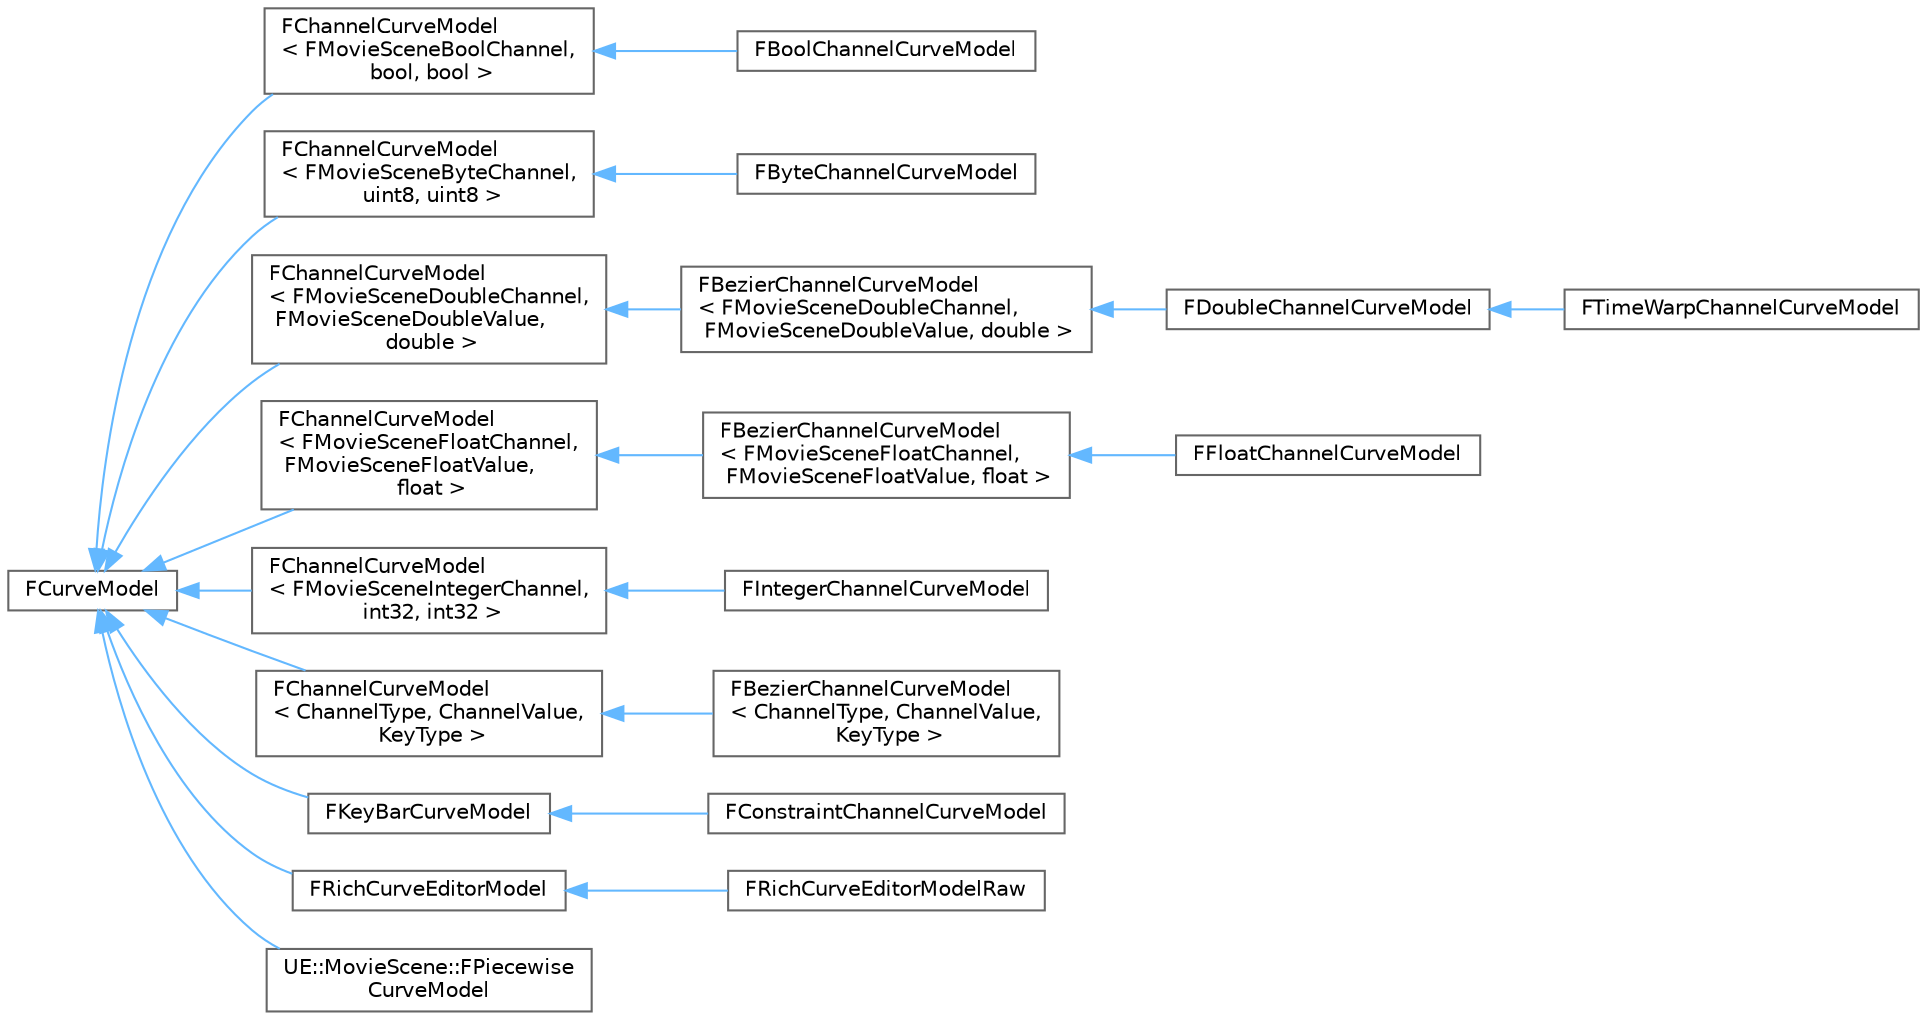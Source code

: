 digraph "Graphical Class Hierarchy"
{
 // INTERACTIVE_SVG=YES
 // LATEX_PDF_SIZE
  bgcolor="transparent";
  edge [fontname=Helvetica,fontsize=10,labelfontname=Helvetica,labelfontsize=10];
  node [fontname=Helvetica,fontsize=10,shape=box,height=0.2,width=0.4];
  rankdir="LR";
  Node0 [id="Node000000",label="FCurveModel",height=0.2,width=0.4,color="grey40", fillcolor="white", style="filled",URL="$d1/dd0/classFCurveModel.html",tooltip="Class that models an underlying curve data structure through a generic abstraction that the curve edi..."];
  Node0 -> Node1 [id="edge3665_Node000000_Node000001",dir="back",color="steelblue1",style="solid",tooltip=" "];
  Node1 [id="Node000001",label="FChannelCurveModel\l\< FMovieSceneBoolChannel,\l bool, bool \>",height=0.2,width=0.4,color="grey40", fillcolor="white", style="filled",URL="$d3/d34/classFChannelCurveModel.html",tooltip=" "];
  Node1 -> Node2 [id="edge3666_Node000001_Node000002",dir="back",color="steelblue1",style="solid",tooltip=" "];
  Node2 [id="Node000002",label="FBoolChannelCurveModel",height=0.2,width=0.4,color="grey40", fillcolor="white", style="filled",URL="$dd/d4b/classFBoolChannelCurveModel.html",tooltip=" "];
  Node0 -> Node3 [id="edge3667_Node000000_Node000003",dir="back",color="steelblue1",style="solid",tooltip=" "];
  Node3 [id="Node000003",label="FChannelCurveModel\l\< FMovieSceneByteChannel,\l uint8, uint8 \>",height=0.2,width=0.4,color="grey40", fillcolor="white", style="filled",URL="$d3/d34/classFChannelCurveModel.html",tooltip=" "];
  Node3 -> Node4 [id="edge3668_Node000003_Node000004",dir="back",color="steelblue1",style="solid",tooltip=" "];
  Node4 [id="Node000004",label="FByteChannelCurveModel",height=0.2,width=0.4,color="grey40", fillcolor="white", style="filled",URL="$de/d96/classFByteChannelCurveModel.html",tooltip=" "];
  Node0 -> Node5 [id="edge3669_Node000000_Node000005",dir="back",color="steelblue1",style="solid",tooltip=" "];
  Node5 [id="Node000005",label="FChannelCurveModel\l\< FMovieSceneDoubleChannel,\l FMovieSceneDoubleValue,\l double \>",height=0.2,width=0.4,color="grey40", fillcolor="white", style="filled",URL="$d3/d34/classFChannelCurveModel.html",tooltip=" "];
  Node5 -> Node6 [id="edge3670_Node000005_Node000006",dir="back",color="steelblue1",style="solid",tooltip=" "];
  Node6 [id="Node000006",label="FBezierChannelCurveModel\l\< FMovieSceneDoubleChannel,\l FMovieSceneDoubleValue, double \>",height=0.2,width=0.4,color="grey40", fillcolor="white", style="filled",URL="$d2/d8b/classFBezierChannelCurveModel.html",tooltip=" "];
  Node6 -> Node7 [id="edge3671_Node000006_Node000007",dir="back",color="steelblue1",style="solid",tooltip=" "];
  Node7 [id="Node000007",label="FDoubleChannelCurveModel",height=0.2,width=0.4,color="grey40", fillcolor="white", style="filled",URL="$d0/def/classFDoubleChannelCurveModel.html",tooltip=" "];
  Node7 -> Node8 [id="edge3672_Node000007_Node000008",dir="back",color="steelblue1",style="solid",tooltip=" "];
  Node8 [id="Node000008",label="FTimeWarpChannelCurveModel",height=0.2,width=0.4,color="grey40", fillcolor="white", style="filled",URL="$d1/d38/classFTimeWarpChannelCurveModel.html",tooltip=" "];
  Node0 -> Node9 [id="edge3673_Node000000_Node000009",dir="back",color="steelblue1",style="solid",tooltip=" "];
  Node9 [id="Node000009",label="FChannelCurveModel\l\< FMovieSceneFloatChannel,\l FMovieSceneFloatValue,\l float \>",height=0.2,width=0.4,color="grey40", fillcolor="white", style="filled",URL="$d3/d34/classFChannelCurveModel.html",tooltip=" "];
  Node9 -> Node10 [id="edge3674_Node000009_Node000010",dir="back",color="steelblue1",style="solid",tooltip=" "];
  Node10 [id="Node000010",label="FBezierChannelCurveModel\l\< FMovieSceneFloatChannel,\l FMovieSceneFloatValue, float \>",height=0.2,width=0.4,color="grey40", fillcolor="white", style="filled",URL="$d2/d8b/classFBezierChannelCurveModel.html",tooltip=" "];
  Node10 -> Node11 [id="edge3675_Node000010_Node000011",dir="back",color="steelblue1",style="solid",tooltip=" "];
  Node11 [id="Node000011",label="FFloatChannelCurveModel",height=0.2,width=0.4,color="grey40", fillcolor="white", style="filled",URL="$d4/d57/classFFloatChannelCurveModel.html",tooltip=" "];
  Node0 -> Node12 [id="edge3676_Node000000_Node000012",dir="back",color="steelblue1",style="solid",tooltip=" "];
  Node12 [id="Node000012",label="FChannelCurveModel\l\< FMovieSceneIntegerChannel,\l int32, int32 \>",height=0.2,width=0.4,color="grey40", fillcolor="white", style="filled",URL="$d3/d34/classFChannelCurveModel.html",tooltip=" "];
  Node12 -> Node13 [id="edge3677_Node000012_Node000013",dir="back",color="steelblue1",style="solid",tooltip=" "];
  Node13 [id="Node000013",label="FIntegerChannelCurveModel",height=0.2,width=0.4,color="grey40", fillcolor="white", style="filled",URL="$de/d53/classFIntegerChannelCurveModel.html",tooltip=" "];
  Node0 -> Node14 [id="edge3678_Node000000_Node000014",dir="back",color="steelblue1",style="solid",tooltip=" "];
  Node14 [id="Node000014",label="FChannelCurveModel\l\< ChannelType, ChannelValue,\l KeyType \>",height=0.2,width=0.4,color="grey40", fillcolor="white", style="filled",URL="$d3/d34/classFChannelCurveModel.html",tooltip=" "];
  Node14 -> Node15 [id="edge3679_Node000014_Node000015",dir="back",color="steelblue1",style="solid",tooltip=" "];
  Node15 [id="Node000015",label="FBezierChannelCurveModel\l\< ChannelType, ChannelValue,\l KeyType \>",height=0.2,width=0.4,color="grey40", fillcolor="white", style="filled",URL="$d2/d8b/classFBezierChannelCurveModel.html",tooltip="Implementation of a bezier curve model."];
  Node0 -> Node16 [id="edge3680_Node000000_Node000016",dir="back",color="steelblue1",style="solid",tooltip=" "];
  Node16 [id="Node000016",label="FKeyBarCurveModel",height=0.2,width=0.4,color="grey40", fillcolor="white", style="filled",URL="$d2/df1/classFKeyBarCurveModel.html",tooltip="Class that provides functionality to represents keys as continuous ranges."];
  Node16 -> Node17 [id="edge3681_Node000016_Node000017",dir="back",color="steelblue1",style="solid",tooltip=" "];
  Node17 [id="Node000017",label="FConstraintChannelCurveModel",height=0.2,width=0.4,color="grey40", fillcolor="white", style="filled",URL="$d8/da4/classFConstraintChannelCurveModel.html",tooltip=" "];
  Node0 -> Node18 [id="edge3682_Node000000_Node000018",dir="back",color="steelblue1",style="solid",tooltip=" "];
  Node18 [id="Node000018",label="FRichCurveEditorModel",height=0.2,width=0.4,color="grey40", fillcolor="white", style="filled",URL="$d1/d60/classFRichCurveEditorModel.html",tooltip=" "];
  Node18 -> Node19 [id="edge3683_Node000018_Node000019",dir="back",color="steelblue1",style="solid",tooltip=" "];
  Node19 [id="Node000019",label="FRichCurveEditorModelRaw",height=0.2,width=0.4,color="grey40", fillcolor="white", style="filled",URL="$d1/ded/classFRichCurveEditorModelRaw.html",tooltip=" "];
  Node0 -> Node20 [id="edge3684_Node000000_Node000020",dir="back",color="steelblue1",style="solid",tooltip=" "];
  Node20 [id="Node000020",label="UE::MovieScene::FPiecewise\lCurveModel",height=0.2,width=0.4,color="grey40", fillcolor="white", style="filled",URL="$d0/d43/classUE_1_1MovieScene_1_1FPiecewiseCurveModel.html",tooltip=" "];
}
